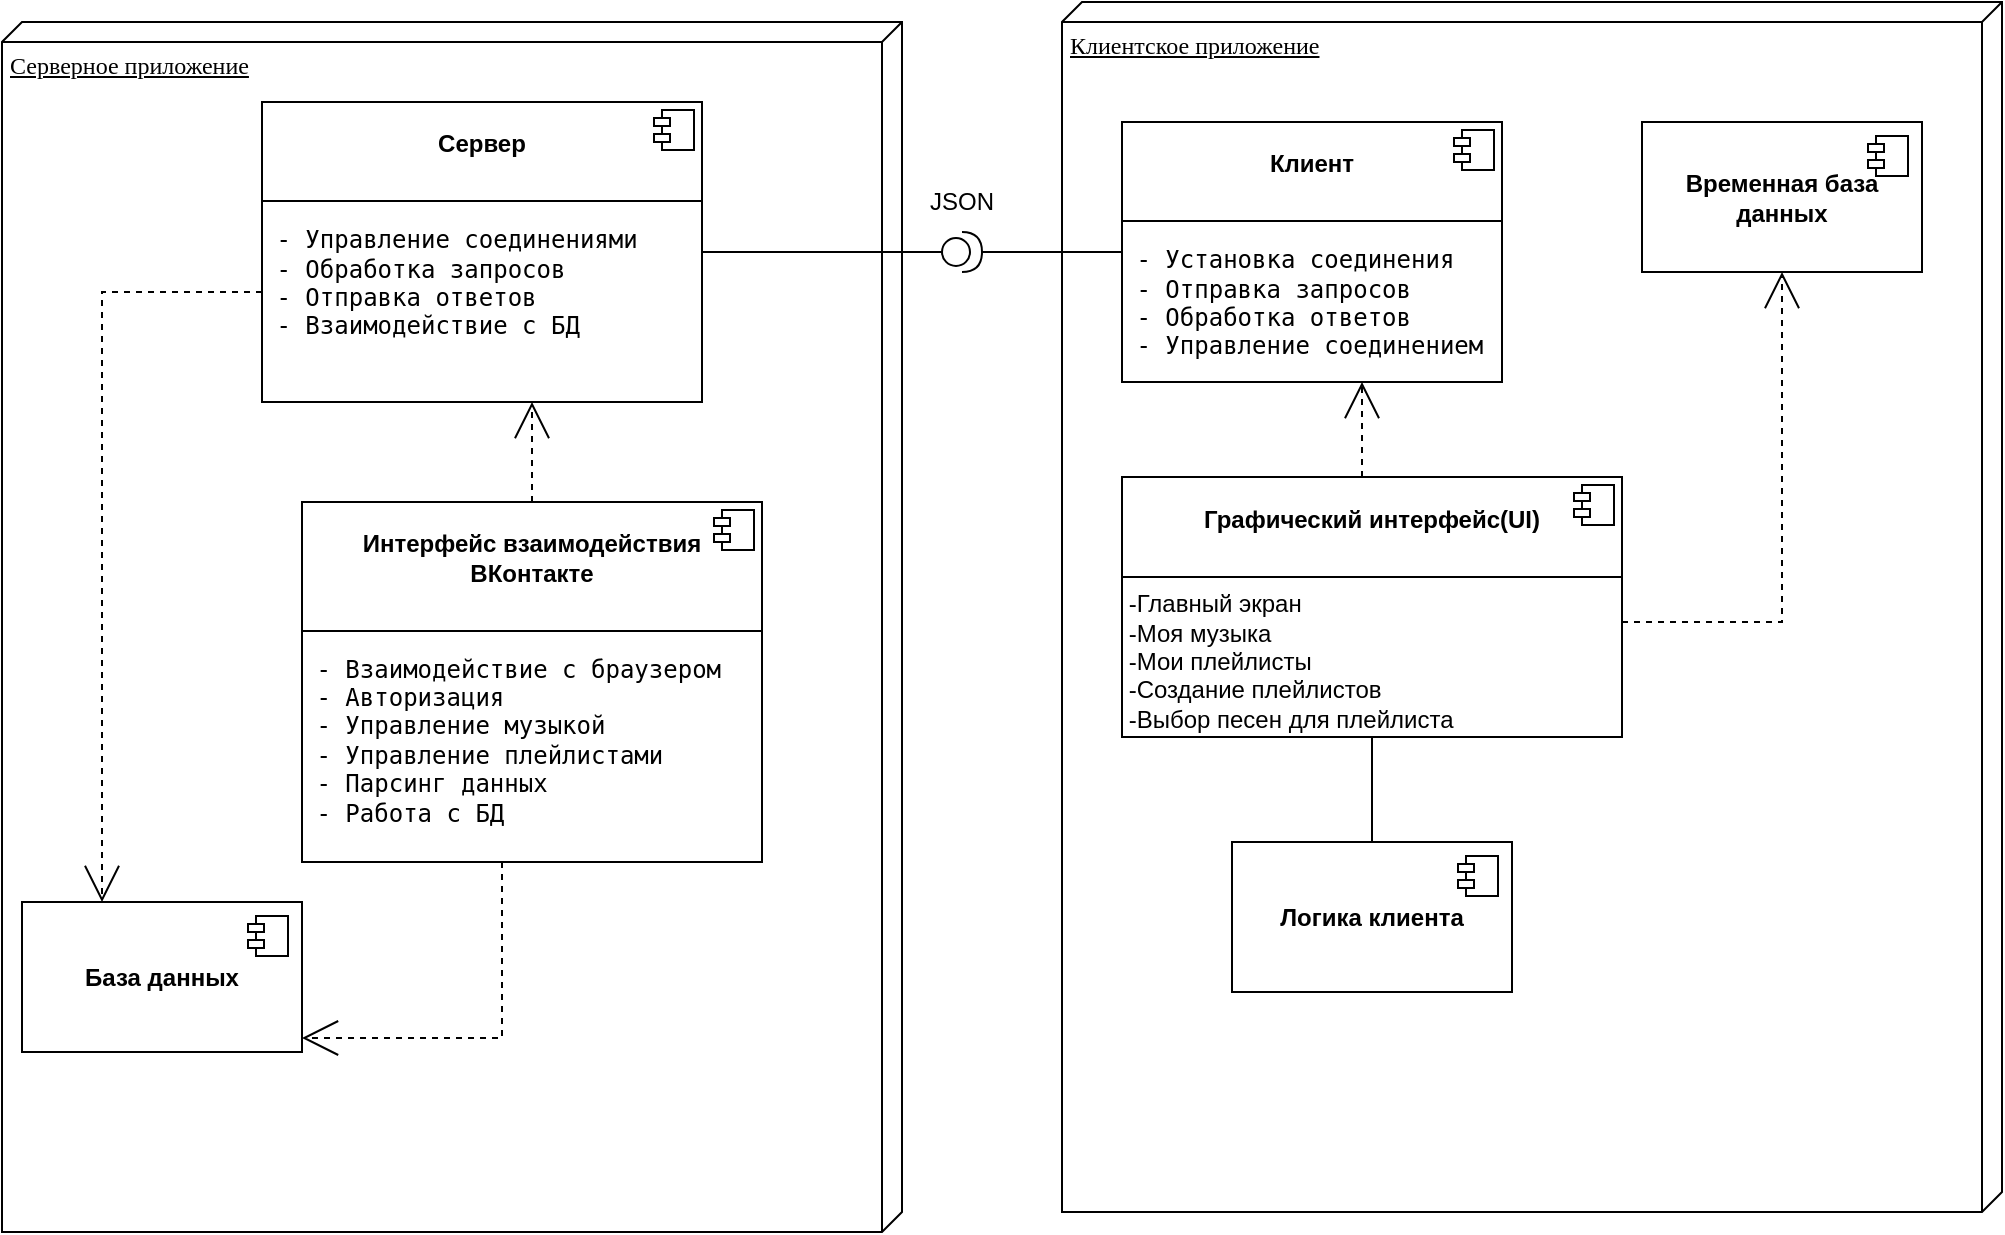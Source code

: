 <mxfile version="26.1.1">
  <diagram name="Page-1" id="5f0bae14-7c28-e335-631c-24af17079c00">
    <mxGraphModel dx="1434" dy="782" grid="1" gridSize="10" guides="1" tooltips="1" connect="1" arrows="1" fold="1" page="1" pageScale="1" pageWidth="1100" pageHeight="850" background="none" math="0" shadow="0">
      <root>
        <mxCell id="0" />
        <mxCell id="1" parent="0" />
        <mxCell id="39150e848f15840c-1" value="Серверное приложение" style="verticalAlign=top;align=left;spacingTop=8;spacingLeft=2;spacingRight=12;shape=cube;size=10;direction=south;fontStyle=4;html=1;rounded=0;shadow=0;comic=0;labelBackgroundColor=none;strokeWidth=1;fontFamily=Verdana;fontSize=12" parent="1" vertex="1">
          <mxGeometry x="30" y="90" width="450" height="605" as="geometry" />
        </mxCell>
        <mxCell id="39150e848f15840c-2" value="Клиентское приложение" style="verticalAlign=top;align=left;spacingTop=8;spacingLeft=2;spacingRight=12;shape=cube;size=10;direction=south;fontStyle=4;html=1;rounded=0;shadow=0;comic=0;labelBackgroundColor=none;strokeWidth=1;fontFamily=Verdana;fontSize=12" parent="1" vertex="1">
          <mxGeometry x="560" y="80" width="470" height="605" as="geometry" />
        </mxCell>
        <mxCell id="39150e848f15840c-16" style="edgeStyle=orthogonalEdgeStyle;rounded=0;html=1;dashed=1;labelBackgroundColor=none;startArrow=none;startFill=0;startSize=8;endArrow=open;endFill=0;endSize=16;fontFamily=Verdana;fontSize=12;" parent="1" source="Pqdzew3Atzl_TZt5jNcv-7" target="Pqdzew3Atzl_TZt5jNcv-1" edge="1">
          <mxGeometry relative="1" as="geometry">
            <mxPoint x="855" y="320" as="targetPoint" />
            <Array as="points">
              <mxPoint x="920" y="390" />
            </Array>
          </mxGeometry>
        </mxCell>
        <mxCell id="Pqdzew3Atzl_TZt5jNcv-1" value="&lt;b&gt;Временная база данных&lt;/b&gt;" style="html=1;dropTarget=0;whiteSpace=wrap;" vertex="1" parent="1">
          <mxGeometry x="850" y="140" width="140" height="75" as="geometry" />
        </mxCell>
        <mxCell id="Pqdzew3Atzl_TZt5jNcv-2" value="" style="shape=module;jettyWidth=8;jettyHeight=4;" vertex="1" parent="Pqdzew3Atzl_TZt5jNcv-1">
          <mxGeometry x="1" width="20" height="20" relative="1" as="geometry">
            <mxPoint x="-27" y="7" as="offset" />
          </mxGeometry>
        </mxCell>
        <mxCell id="Pqdzew3Atzl_TZt5jNcv-7" value="&lt;div align=&quot;center&quot;&gt;&lt;b&gt;&lt;br&gt;&lt;/b&gt;&lt;/div&gt;&lt;div align=&quot;center&quot;&gt;&lt;b&gt;Графический интерфейс(UI)&lt;/b&gt;&lt;/div&gt;&lt;div align=&quot;center&quot;&gt;&lt;br&gt;&lt;/div&gt;&lt;p style=&quot;margin:0px;margin-top:6px;text-align:center;&quot;&gt;&lt;/p&gt;&lt;hr size=&quot;1&quot; style=&quot;border-style:solid;&quot;&gt;&lt;div&gt;&amp;nbsp;-Главный экран&lt;br&gt;&amp;nbsp;-Моя музыка&lt;br&gt;&amp;nbsp;-Мои плейлисты&lt;br&gt;&amp;nbsp;-Создание плейлистов&lt;br&gt;&amp;nbsp;-Выбор песен для плейлиста&lt;/div&gt;&lt;div&gt;&lt;br&gt;&lt;/div&gt;" style="align=left;overflow=fill;html=1;dropTarget=0;whiteSpace=wrap;" vertex="1" parent="1">
          <mxGeometry x="590" y="317.5" width="250" height="130" as="geometry" />
        </mxCell>
        <mxCell id="Pqdzew3Atzl_TZt5jNcv-8" value="" style="shape=component;jettyWidth=8;jettyHeight=4;" vertex="1" parent="Pqdzew3Atzl_TZt5jNcv-7">
          <mxGeometry x="1" width="20" height="20" relative="1" as="geometry">
            <mxPoint x="-24" y="4" as="offset" />
          </mxGeometry>
        </mxCell>
        <mxCell id="Pqdzew3Atzl_TZt5jNcv-9" value="&lt;div align=&quot;center&quot;&gt;&lt;b&gt;&lt;br&gt;&lt;/b&gt;&lt;/div&gt;&lt;div align=&quot;center&quot;&gt;&lt;b&gt;Клиент&lt;/b&gt;&lt;/div&gt;&lt;div align=&quot;center&quot;&gt;&lt;br&gt;&lt;/div&gt;&lt;p style=&quot;margin:0px;margin-top:6px;text-align:center;&quot;&gt;&lt;/p&gt;&lt;hr size=&quot;1&quot; style=&quot;border-style:solid;&quot;&gt;&lt;pre&gt; - Установка соединения&lt;br&gt; - Отправка запросов    &lt;br&gt; - Обработка ответов   &lt;br&gt; - Управление соединением&lt;/pre&gt;&lt;div&gt;&lt;br&gt;&lt;/div&gt;" style="align=left;overflow=fill;html=1;dropTarget=0;whiteSpace=wrap;" vertex="1" parent="1">
          <mxGeometry x="590" y="140" width="190" height="130" as="geometry" />
        </mxCell>
        <mxCell id="Pqdzew3Atzl_TZt5jNcv-10" value="" style="shape=component;jettyWidth=8;jettyHeight=4;" vertex="1" parent="Pqdzew3Atzl_TZt5jNcv-9">
          <mxGeometry x="1" width="20" height="20" relative="1" as="geometry">
            <mxPoint x="-24" y="4" as="offset" />
          </mxGeometry>
        </mxCell>
        <mxCell id="Pqdzew3Atzl_TZt5jNcv-11" value="&lt;b&gt;Логика клиента&lt;/b&gt;" style="html=1;dropTarget=0;whiteSpace=wrap;" vertex="1" parent="1">
          <mxGeometry x="645" y="500" width="140" height="75" as="geometry" />
        </mxCell>
        <mxCell id="Pqdzew3Atzl_TZt5jNcv-12" value="" style="shape=module;jettyWidth=8;jettyHeight=4;" vertex="1" parent="Pqdzew3Atzl_TZt5jNcv-11">
          <mxGeometry x="1" width="20" height="20" relative="1" as="geometry">
            <mxPoint x="-27" y="7" as="offset" />
          </mxGeometry>
        </mxCell>
        <mxCell id="Pqdzew3Atzl_TZt5jNcv-15" value="&lt;div align=&quot;center&quot;&gt;&lt;b&gt;&lt;br&gt;&lt;/b&gt;&lt;/div&gt;&lt;div align=&quot;center&quot;&gt;&lt;b&gt;Сервер&lt;/b&gt;&lt;/div&gt;&lt;div align=&quot;center&quot;&gt;&lt;br&gt;&lt;/div&gt;&lt;p style=&quot;margin:0px;margin-top:6px;text-align:center;&quot;&gt;&lt;/p&gt;&lt;hr size=&quot;1&quot; style=&quot;border-style:solid;&quot;&gt;&lt;pre&gt; - Управление соединениями&lt;br&gt; - Обработка запросов&lt;br&gt; - Отправка ответов&lt;br&gt; - Взаимодействие с БД  &lt;br&gt;&lt;br&gt;&lt;/pre&gt;&lt;div&gt;&lt;br&gt;&lt;/div&gt;" style="align=left;overflow=fill;html=1;dropTarget=0;whiteSpace=wrap;" vertex="1" parent="1">
          <mxGeometry x="160" y="130" width="220" height="150" as="geometry" />
        </mxCell>
        <mxCell id="Pqdzew3Atzl_TZt5jNcv-16" value="" style="shape=component;jettyWidth=8;jettyHeight=4;" vertex="1" parent="Pqdzew3Atzl_TZt5jNcv-15">
          <mxGeometry x="1" width="20" height="20" relative="1" as="geometry">
            <mxPoint x="-24" y="4" as="offset" />
          </mxGeometry>
        </mxCell>
        <mxCell id="Pqdzew3Atzl_TZt5jNcv-17" value="&lt;b&gt;База данных&lt;/b&gt;" style="html=1;dropTarget=0;whiteSpace=wrap;" vertex="1" parent="1">
          <mxGeometry x="40" y="530" width="140" height="75" as="geometry" />
        </mxCell>
        <mxCell id="Pqdzew3Atzl_TZt5jNcv-18" value="" style="shape=module;jettyWidth=8;jettyHeight=4;" vertex="1" parent="Pqdzew3Atzl_TZt5jNcv-17">
          <mxGeometry x="1" width="20" height="20" relative="1" as="geometry">
            <mxPoint x="-27" y="7" as="offset" />
          </mxGeometry>
        </mxCell>
        <mxCell id="Pqdzew3Atzl_TZt5jNcv-19" style="edgeStyle=orthogonalEdgeStyle;rounded=0;html=1;dashed=1;labelBackgroundColor=none;startArrow=none;startFill=0;startSize=8;endArrow=open;endFill=0;endSize=16;fontFamily=Verdana;fontSize=12;" edge="1" parent="1" source="Pqdzew3Atzl_TZt5jNcv-15" target="Pqdzew3Atzl_TZt5jNcv-17">
          <mxGeometry relative="1" as="geometry">
            <mxPoint x="400" y="555" as="sourcePoint" />
            <mxPoint x="400" y="420" as="targetPoint" />
            <Array as="points">
              <mxPoint x="80" y="225" />
            </Array>
          </mxGeometry>
        </mxCell>
        <mxCell id="Pqdzew3Atzl_TZt5jNcv-20" value="&lt;div align=&quot;center&quot;&gt;&lt;b&gt;&lt;br&gt;&lt;/b&gt;&lt;/div&gt;&lt;div align=&quot;center&quot;&gt;&lt;b&gt;Интерфейс взаимодействия ВКонтакте&lt;/b&gt;&lt;/div&gt;&lt;div align=&quot;center&quot;&gt;&lt;br&gt;&lt;/div&gt;&lt;p style=&quot;margin:0px;margin-top:6px;text-align:center;&quot;&gt;&lt;/p&gt;&lt;hr size=&quot;1&quot; style=&quot;border-style:solid;&quot;&gt;&lt;div&gt;&lt;pre&gt; - Взаимодействие с браузером&lt;br&gt; - Авторизация         &lt;br&gt; - Управление музыкой  &lt;br&gt; - Управление плейлистами&lt;br&gt; - Парсинг данных      &lt;br&gt; - Работа с БД         &lt;br&gt;&lt;br&gt;&lt;/pre&gt;&lt;/div&gt;" style="align=left;overflow=fill;html=1;dropTarget=0;whiteSpace=wrap;" vertex="1" parent="1">
          <mxGeometry x="180" y="330" width="230" height="180" as="geometry" />
        </mxCell>
        <mxCell id="Pqdzew3Atzl_TZt5jNcv-21" value="" style="shape=component;jettyWidth=8;jettyHeight=4;" vertex="1" parent="Pqdzew3Atzl_TZt5jNcv-20">
          <mxGeometry x="1" width="20" height="20" relative="1" as="geometry">
            <mxPoint x="-24" y="4" as="offset" />
          </mxGeometry>
        </mxCell>
        <mxCell id="Pqdzew3Atzl_TZt5jNcv-22" style="edgeStyle=orthogonalEdgeStyle;rounded=0;html=1;dashed=1;labelBackgroundColor=none;startArrow=none;startFill=0;startSize=8;endArrow=open;endFill=0;endSize=16;fontFamily=Verdana;fontSize=12;" edge="1" parent="1" source="Pqdzew3Atzl_TZt5jNcv-20" target="Pqdzew3Atzl_TZt5jNcv-17">
          <mxGeometry relative="1" as="geometry">
            <mxPoint x="170" y="235" as="sourcePoint" />
            <mxPoint x="90" y="570" as="targetPoint" />
            <Array as="points">
              <mxPoint x="280" y="598" />
            </Array>
          </mxGeometry>
        </mxCell>
        <mxCell id="Pqdzew3Atzl_TZt5jNcv-23" value="" style="endArrow=none;html=1;rounded=0;" edge="1" parent="1" source="Pqdzew3Atzl_TZt5jNcv-11" target="Pqdzew3Atzl_TZt5jNcv-7">
          <mxGeometry width="50" height="50" relative="1" as="geometry">
            <mxPoint x="610" y="540" as="sourcePoint" />
            <mxPoint x="660" y="490" as="targetPoint" />
          </mxGeometry>
        </mxCell>
        <mxCell id="Pqdzew3Atzl_TZt5jNcv-24" style="edgeStyle=orthogonalEdgeStyle;rounded=0;html=1;dashed=1;labelBackgroundColor=none;startArrow=none;startFill=0;startSize=8;endArrow=open;endFill=0;endSize=16;fontFamily=Verdana;fontSize=12;" edge="1" parent="1" source="Pqdzew3Atzl_TZt5jNcv-20" target="Pqdzew3Atzl_TZt5jNcv-15">
          <mxGeometry relative="1" as="geometry">
            <mxPoint x="170" y="235" as="sourcePoint" />
            <mxPoint x="90" y="540" as="targetPoint" />
            <Array as="points">
              <mxPoint x="300" y="220" />
              <mxPoint x="300" y="220" />
            </Array>
          </mxGeometry>
        </mxCell>
        <mxCell id="Pqdzew3Atzl_TZt5jNcv-25" value="" style="shape=providedRequiredInterface;html=1;verticalLabelPosition=bottom;sketch=0;" vertex="1" parent="1">
          <mxGeometry x="500" y="195" width="20" height="20" as="geometry" />
        </mxCell>
        <mxCell id="Pqdzew3Atzl_TZt5jNcv-26" value="" style="endArrow=none;html=1;rounded=0;exitX=1;exitY=0.5;exitDx=0;exitDy=0;exitPerimeter=0;" edge="1" parent="1" source="Pqdzew3Atzl_TZt5jNcv-25" target="Pqdzew3Atzl_TZt5jNcv-9">
          <mxGeometry width="50" height="50" relative="1" as="geometry">
            <mxPoint x="530" y="310" as="sourcePoint" />
            <mxPoint x="580" y="260" as="targetPoint" />
          </mxGeometry>
        </mxCell>
        <mxCell id="Pqdzew3Atzl_TZt5jNcv-27" value="" style="endArrow=none;html=1;rounded=0;" edge="1" parent="1" source="Pqdzew3Atzl_TZt5jNcv-15" target="Pqdzew3Atzl_TZt5jNcv-25">
          <mxGeometry width="50" height="50" relative="1" as="geometry">
            <mxPoint x="530" y="215" as="sourcePoint" />
            <mxPoint x="600" y="215" as="targetPoint" />
          </mxGeometry>
        </mxCell>
        <mxCell id="Pqdzew3Atzl_TZt5jNcv-28" value="JSON" style="text;html=1;align=center;verticalAlign=middle;whiteSpace=wrap;rounded=0;" vertex="1" parent="1">
          <mxGeometry x="480" y="165" width="60" height="30" as="geometry" />
        </mxCell>
        <mxCell id="Pqdzew3Atzl_TZt5jNcv-30" style="edgeStyle=orthogonalEdgeStyle;rounded=0;html=1;dashed=1;labelBackgroundColor=none;startArrow=none;startFill=0;startSize=8;endArrow=open;endFill=0;endSize=16;fontFamily=Verdana;fontSize=12;" edge="1" parent="1" source="Pqdzew3Atzl_TZt5jNcv-7" target="Pqdzew3Atzl_TZt5jNcv-9">
          <mxGeometry relative="1" as="geometry">
            <mxPoint x="850" y="400" as="sourcePoint" />
            <mxPoint x="930" y="225" as="targetPoint" />
            <Array as="points">
              <mxPoint x="710" y="310" />
              <mxPoint x="710" y="310" />
            </Array>
          </mxGeometry>
        </mxCell>
      </root>
    </mxGraphModel>
  </diagram>
</mxfile>
